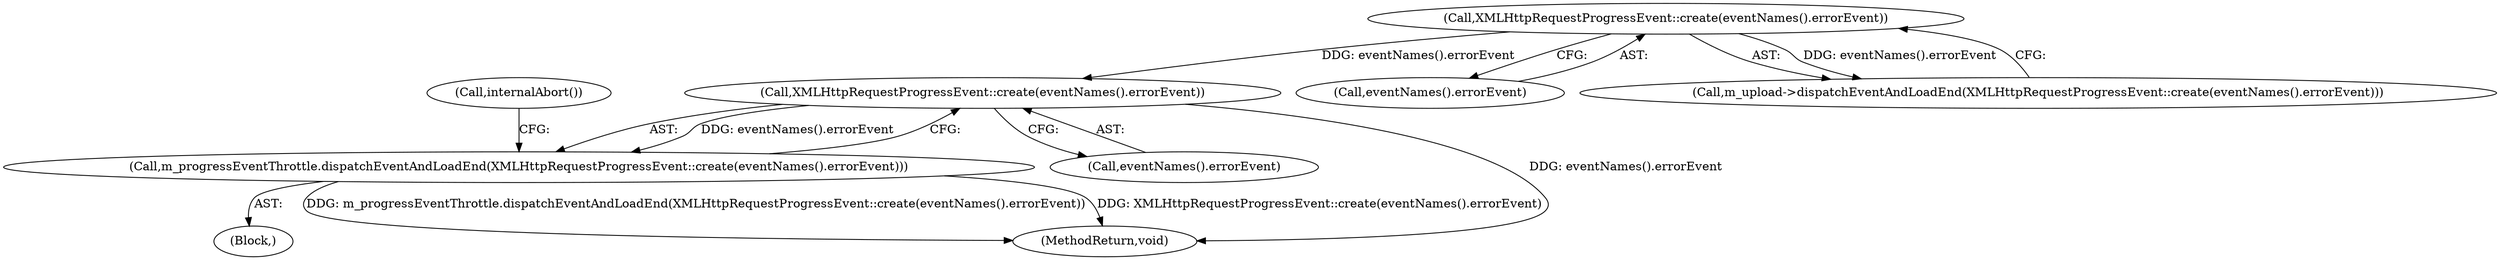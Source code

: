 digraph "1_Chrome_aa1a102f73565feeb1d121d0d6c9524bebcdd75f_4@API" {
"1000120" [label="(Call,XMLHttpRequestProgressEvent::create(eventNames().errorEvent))"];
"1000115" [label="(Call,XMLHttpRequestProgressEvent::create(eventNames().errorEvent))"];
"1000119" [label="(Call,m_progressEventThrottle.dispatchEventAndLoadEnd(XMLHttpRequestProgressEvent::create(eventNames().errorEvent)))"];
"1000116" [label="(Call,eventNames().errorEvent)"];
"1000115" [label="(Call,XMLHttpRequestProgressEvent::create(eventNames().errorEvent))"];
"1000114" [label="(Call,m_upload->dispatchEventAndLoadEnd(XMLHttpRequestProgressEvent::create(eventNames().errorEvent)))"];
"1000101" [label="(Block,)"];
"1000124" [label="(Call,internalAbort())"];
"1000121" [label="(Call,eventNames().errorEvent)"];
"1000125" [label="(MethodReturn,void)"];
"1000119" [label="(Call,m_progressEventThrottle.dispatchEventAndLoadEnd(XMLHttpRequestProgressEvent::create(eventNames().errorEvent)))"];
"1000120" [label="(Call,XMLHttpRequestProgressEvent::create(eventNames().errorEvent))"];
"1000120" -> "1000119"  [label="AST: "];
"1000120" -> "1000121"  [label="CFG: "];
"1000121" -> "1000120"  [label="AST: "];
"1000119" -> "1000120"  [label="CFG: "];
"1000120" -> "1000125"  [label="DDG: eventNames().errorEvent"];
"1000120" -> "1000119"  [label="DDG: eventNames().errorEvent"];
"1000115" -> "1000120"  [label="DDG: eventNames().errorEvent"];
"1000115" -> "1000114"  [label="AST: "];
"1000115" -> "1000116"  [label="CFG: "];
"1000116" -> "1000115"  [label="AST: "];
"1000114" -> "1000115"  [label="CFG: "];
"1000115" -> "1000114"  [label="DDG: eventNames().errorEvent"];
"1000119" -> "1000101"  [label="AST: "];
"1000124" -> "1000119"  [label="CFG: "];
"1000119" -> "1000125"  [label="DDG: m_progressEventThrottle.dispatchEventAndLoadEnd(XMLHttpRequestProgressEvent::create(eventNames().errorEvent))"];
"1000119" -> "1000125"  [label="DDG: XMLHttpRequestProgressEvent::create(eventNames().errorEvent)"];
}

